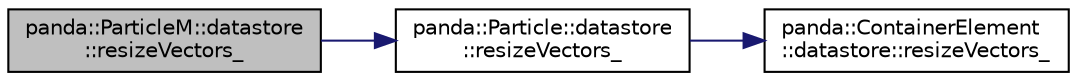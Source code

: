 digraph "panda::ParticleM::datastore::resizeVectors_"
{
 // INTERACTIVE_SVG=YES
  edge [fontname="Helvetica",fontsize="10",labelfontname="Helvetica",labelfontsize="10"];
  node [fontname="Helvetica",fontsize="10",shape=record];
  rankdir="LR";
  Node1 [label="panda::ParticleM::datastore\l::resizeVectors_",height=0.2,width=0.4,color="black", fillcolor="grey75", style="filled" fontcolor="black"];
  Node1 -> Node2 [color="midnightblue",fontsize="10",style="solid"];
  Node2 [label="panda::Particle::datastore\l::resizeVectors_",height=0.2,width=0.4,color="black", fillcolor="white", style="filled",URL="$structpanda_1_1Particle_1_1datastore.html#aef7e06dbd8399f7de3215aa895907c5f",tooltip="Override when there are vector members. "];
  Node2 -> Node3 [color="midnightblue",fontsize="10",style="solid"];
  Node3 [label="panda::ContainerElement\l::datastore::resizeVectors_",height=0.2,width=0.4,color="black", fillcolor="white", style="filled",URL="$structpanda_1_1ContainerElement_1_1datastore.html#ac050bf7055f0c53b4aff4234e2de6e20",tooltip="Override when there are vector members. "];
}
